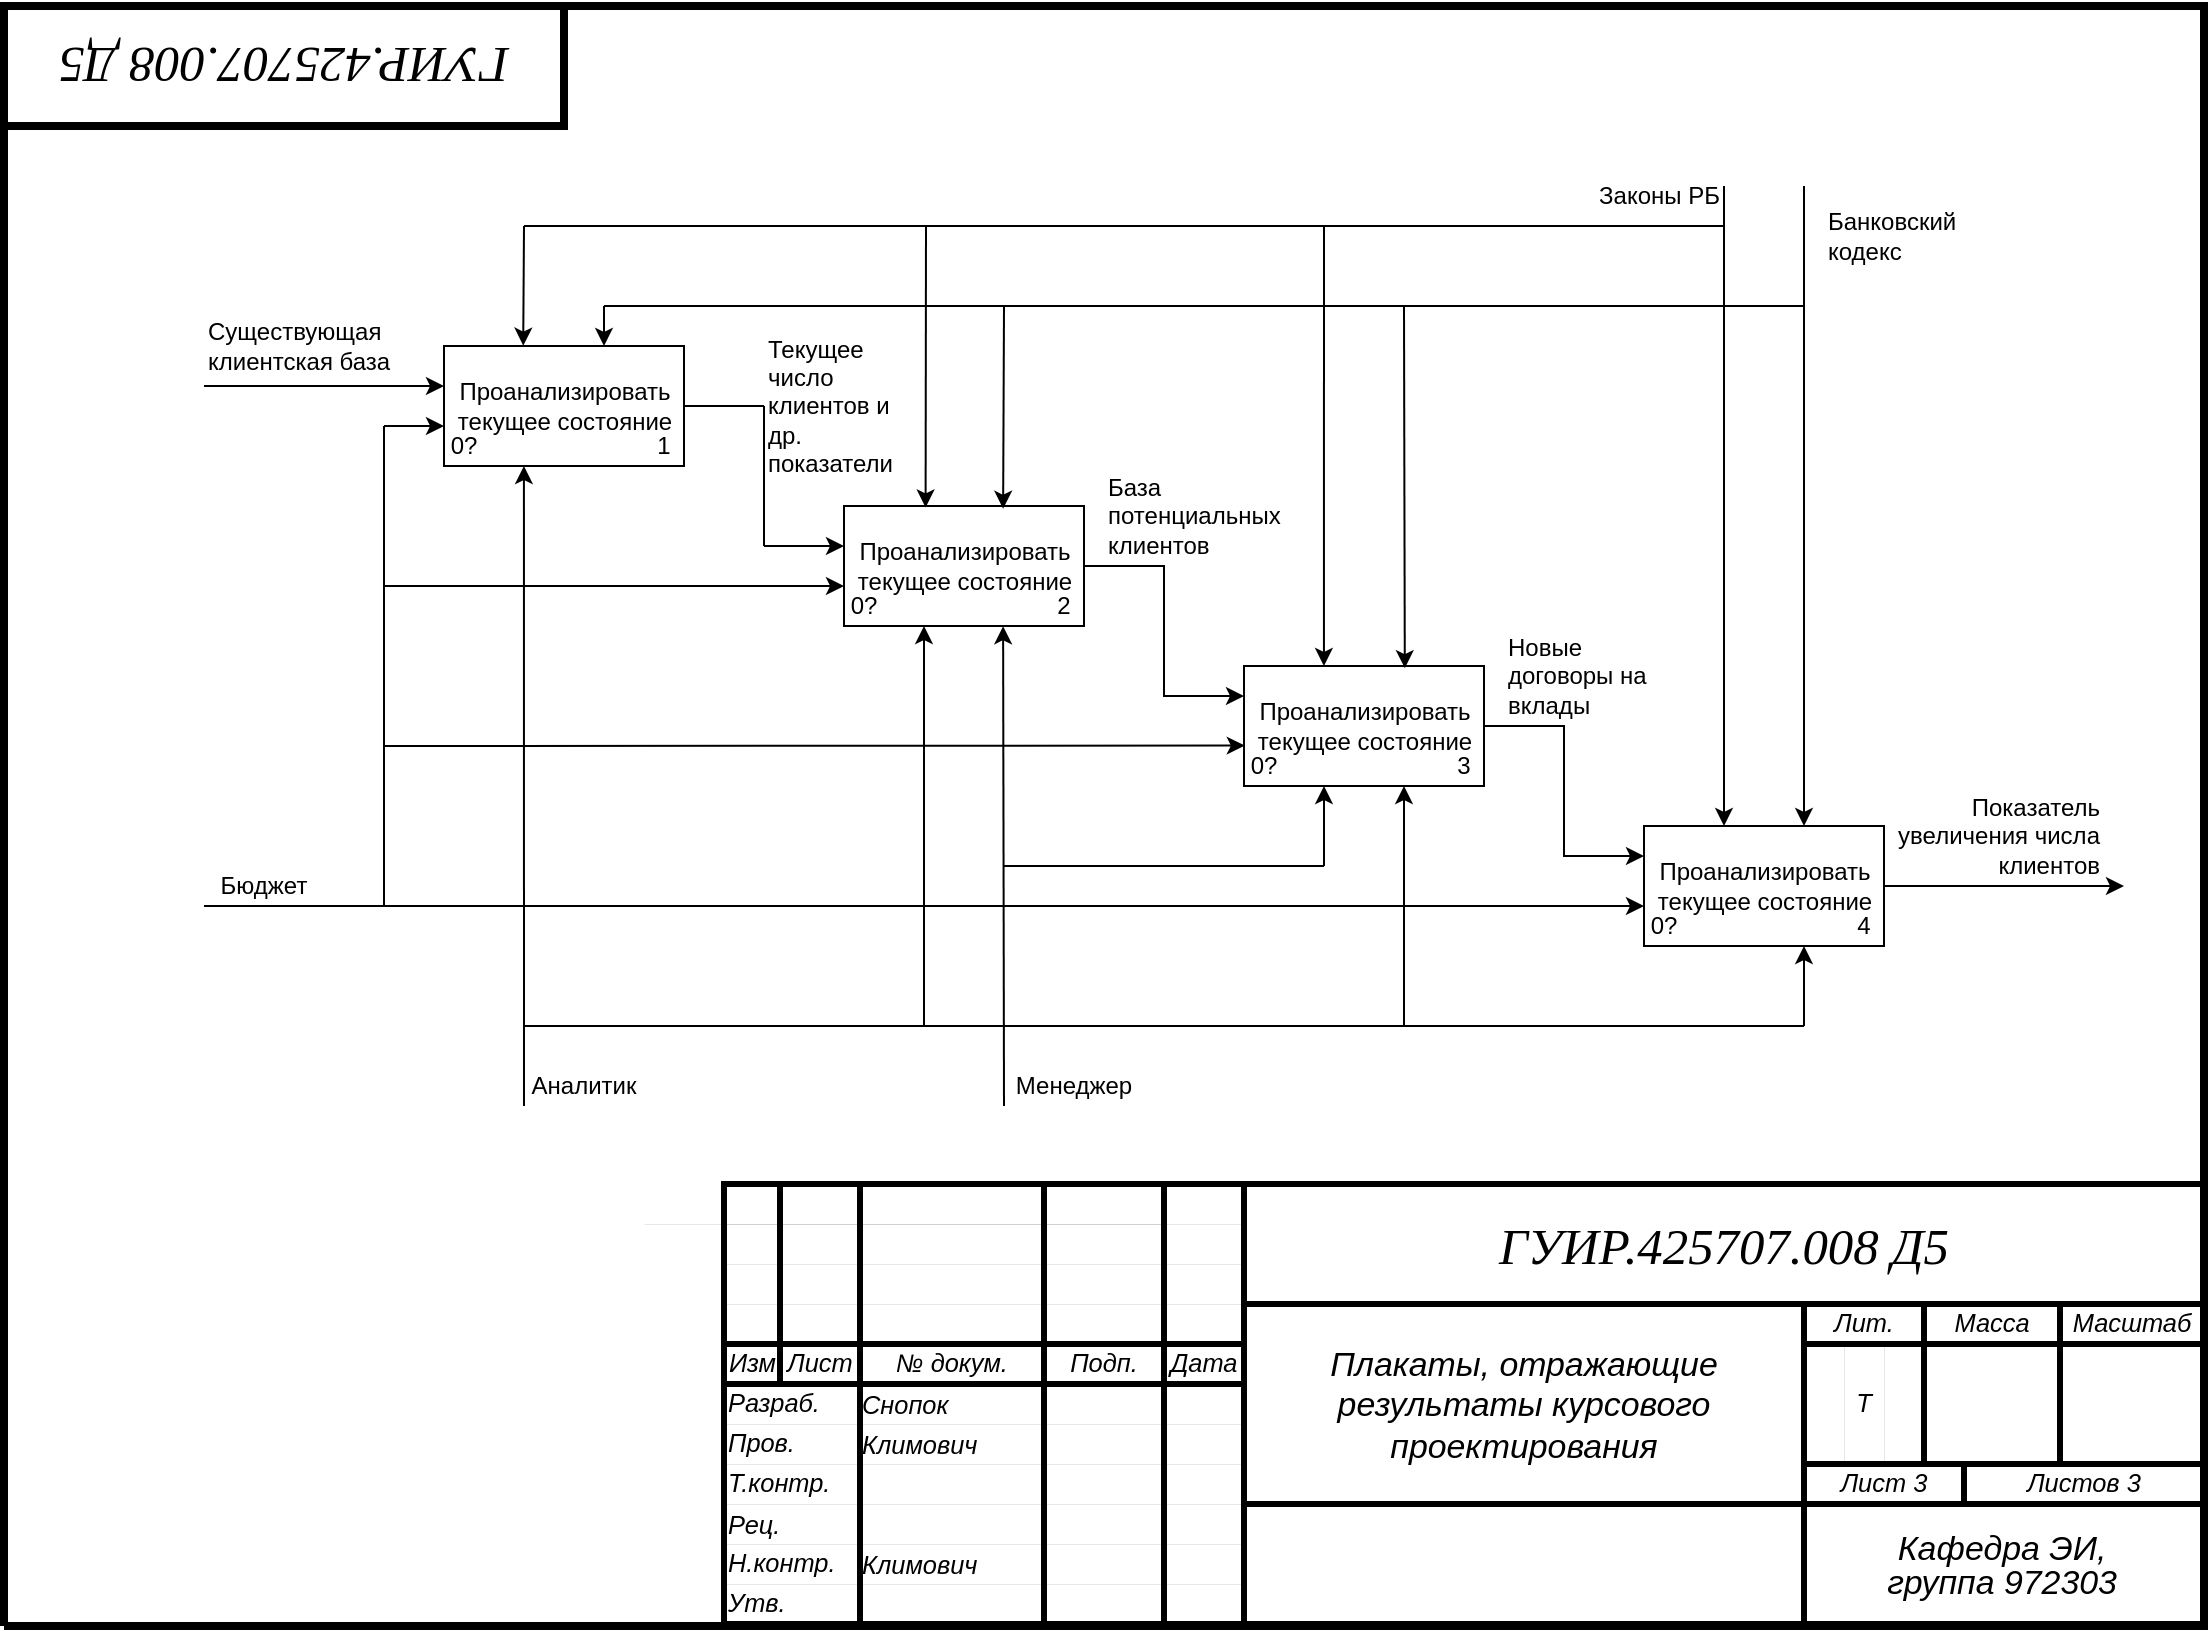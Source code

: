 <mxfile version="15.9.4" type="device"><diagram id="R7wk3NmvyACiA70p30vJ" name="Page-1"><mxGraphModel dx="1384" dy="772" grid="1" gridSize="10" guides="0" tooltips="1" connect="0" arrows="0" fold="1" page="1" pageScale="1" pageWidth="1169" pageHeight="827" math="0" shadow="0"><root><mxCell id="0"/><mxCell id="1" parent="0"/><mxCell id="ye1jVeQKJvwOzi8T1xtX-146" value="&lt;div style=&quot;font-size: 1px&quot;&gt;&lt;/div&gt;" style="verticalAlign=middle;align=center;vsdxID=1;fillColor=none;gradientColor=none;shape=stencil(nZBLDoAgDERP0z3SIyjew0SURgSD+Lu9kMZoXLhwN9O+tukAlrNpJg1SzDH4QW/URgNYgZTkjA4UkwJUgGXng+6DX1zLfmoymdXo17xh5zmRJ6Q42BWCfc2oJfdAr+Yv+AP9Cb7OJ3H/2JG1HNGz/84klThPVCc=);strokeColor=#000000;strokeWidth=4;labelBackgroundColor=none;rounded=0;html=1;whiteSpace=wrap;" vertex="1" parent="1"><mxGeometry x="60" y="10" width="1100" height="810" as="geometry"/></mxCell><mxCell id="ye1jVeQKJvwOzi8T1xtX-91" value="&lt;div style=&quot;font-size: 1px&quot;&gt;&lt;/div&gt;" style="vsdxID=16;edgeStyle=none;startArrow=none;endArrow=none;startSize=5;endSize=5;strokeWidth=0;strokeColor=#000000;spacingTop=-3;spacingBottom=-3;spacingLeft=-3;spacingRight=-3;verticalAlign=middle;html=1;labelBackgroundColor=none;rounded=0;align=center;" edge="1" parent="1"><mxGeometry relative="1" as="geometry"><mxPoint as="offset"/><Array as="points"/><mxPoint x="380.0" y="619" as="sourcePoint"/><mxPoint x="640.0" y="619" as="targetPoint"/></mxGeometry></mxCell><mxCell id="ye1jVeQKJvwOzi8T1xtX-5" value="Проанализировать&lt;br&gt;текущее состояние" style="html=1;connectable=0;" vertex="1" parent="1"><mxGeometry x="280" y="180" width="120" height="60" as="geometry"/></mxCell><mxCell id="ye1jVeQKJvwOzi8T1xtX-6" value="0?" style="text;html=1;strokeColor=none;fillColor=none;align=center;verticalAlign=middle;whiteSpace=wrap;rounded=0;" vertex="1" parent="1"><mxGeometry x="280" y="220" width="20" height="20" as="geometry"/></mxCell><mxCell id="ye1jVeQKJvwOzi8T1xtX-7" value="1" style="text;html=1;strokeColor=none;fillColor=none;align=center;verticalAlign=middle;whiteSpace=wrap;rounded=0;" vertex="1" parent="1"><mxGeometry x="380" y="220" width="20" height="20" as="geometry"/></mxCell><mxCell id="ye1jVeQKJvwOzi8T1xtX-33" style="edgeStyle=orthogonalEdgeStyle;rounded=0;orthogonalLoop=1;jettySize=auto;html=1;exitX=1;exitY=0.5;exitDx=0;exitDy=0;entryX=0;entryY=0.25;entryDx=0;entryDy=0;" edge="1" parent="1" source="ye1jVeQKJvwOzi8T1xtX-17" target="ye1jVeQKJvwOzi8T1xtX-20"><mxGeometry relative="1" as="geometry"/></mxCell><mxCell id="ye1jVeQKJvwOzi8T1xtX-17" value="Проанализировать&lt;br&gt;текущее состояние" style="html=1;allowArrows=0;connectable=0;" vertex="1" parent="1"><mxGeometry x="480" y="260" width="120" height="60" as="geometry"/></mxCell><mxCell id="ye1jVeQKJvwOzi8T1xtX-18" value="0?" style="text;html=1;strokeColor=none;fillColor=none;align=center;verticalAlign=middle;whiteSpace=wrap;rounded=0;connectable=0;" vertex="1" parent="1"><mxGeometry x="480" y="300" width="20" height="20" as="geometry"/></mxCell><mxCell id="ye1jVeQKJvwOzi8T1xtX-19" value="2" style="text;html=1;strokeColor=none;fillColor=none;align=center;verticalAlign=middle;whiteSpace=wrap;rounded=0;" vertex="1" parent="1"><mxGeometry x="580" y="300" width="20" height="20" as="geometry"/></mxCell><mxCell id="ye1jVeQKJvwOzi8T1xtX-34" style="edgeStyle=orthogonalEdgeStyle;rounded=0;orthogonalLoop=1;jettySize=auto;html=1;exitX=1;exitY=0.5;exitDx=0;exitDy=0;entryX=0;entryY=0.25;entryDx=0;entryDy=0;" edge="1" parent="1" source="ye1jVeQKJvwOzi8T1xtX-20" target="ye1jVeQKJvwOzi8T1xtX-23"><mxGeometry relative="1" as="geometry"><Array as="points"><mxPoint x="840" y="370"/><mxPoint x="840" y="435"/></Array></mxGeometry></mxCell><mxCell id="ye1jVeQKJvwOzi8T1xtX-20" value="Проанализировать&lt;br&gt;текущее состояние" style="html=1;connectable=0;" vertex="1" parent="1"><mxGeometry x="680" y="340" width="120" height="60" as="geometry"/></mxCell><mxCell id="ye1jVeQKJvwOzi8T1xtX-21" value="0?" style="text;html=1;strokeColor=none;fillColor=none;align=center;verticalAlign=middle;whiteSpace=wrap;rounded=0;connectable=0;" vertex="1" parent="1"><mxGeometry x="680" y="380" width="20" height="20" as="geometry"/></mxCell><mxCell id="ye1jVeQKJvwOzi8T1xtX-22" value="3" style="text;html=1;strokeColor=none;fillColor=none;align=center;verticalAlign=middle;whiteSpace=wrap;rounded=0;" vertex="1" parent="1"><mxGeometry x="780" y="380" width="20" height="20" as="geometry"/></mxCell><mxCell id="ye1jVeQKJvwOzi8T1xtX-35" style="edgeStyle=orthogonalEdgeStyle;rounded=0;orthogonalLoop=1;jettySize=auto;html=1;exitX=1;exitY=0.5;exitDx=0;exitDy=0;" edge="1" parent="1" source="ye1jVeQKJvwOzi8T1xtX-23"><mxGeometry relative="1" as="geometry"><mxPoint x="1120" y="450" as="targetPoint"/></mxGeometry></mxCell><mxCell id="ye1jVeQKJvwOzi8T1xtX-23" value="Проанализировать&lt;br&gt;текущее состояние" style="html=1;connectable=0;" vertex="1" parent="1"><mxGeometry x="880" y="420" width="120" height="60" as="geometry"/></mxCell><mxCell id="ye1jVeQKJvwOzi8T1xtX-24" value="0?" style="text;html=1;strokeColor=none;fillColor=none;align=center;verticalAlign=middle;whiteSpace=wrap;rounded=0;connectable=0;" vertex="1" parent="1"><mxGeometry x="880" y="460" width="20" height="20" as="geometry"/></mxCell><mxCell id="ye1jVeQKJvwOzi8T1xtX-25" value="4" style="text;html=1;strokeColor=none;fillColor=none;align=center;verticalAlign=middle;whiteSpace=wrap;rounded=0;" vertex="1" parent="1"><mxGeometry x="980" y="460" width="20" height="20" as="geometry"/></mxCell><mxCell id="ye1jVeQKJvwOzi8T1xtX-26" value="" style="endArrow=classic;html=1;rounded=0;" edge="1" parent="1"><mxGeometry width="50" height="50" relative="1" as="geometry"><mxPoint x="160" y="200" as="sourcePoint"/><mxPoint x="280" y="200" as="targetPoint"/></mxGeometry></mxCell><mxCell id="ye1jVeQKJvwOzi8T1xtX-29" value="Существующая&lt;br&gt;клиентская&amp;nbsp;база" style="text;html=1;strokeColor=none;fillColor=none;align=left;verticalAlign=middle;whiteSpace=wrap;rounded=0;" vertex="1" parent="1"><mxGeometry x="160" y="160" width="120" height="40" as="geometry"/></mxCell><mxCell id="ye1jVeQKJvwOzi8T1xtX-36" value="Показатель увеличения числа клиентов" style="text;html=1;strokeColor=none;fillColor=none;align=right;verticalAlign=middle;whiteSpace=wrap;rounded=0;" vertex="1" parent="1"><mxGeometry x="1000" y="400" width="110" height="50" as="geometry"/></mxCell><mxCell id="ye1jVeQKJvwOzi8T1xtX-37" value="" style="endArrow=classic;html=1;rounded=0;" edge="1" parent="1"><mxGeometry width="50" height="50" relative="1" as="geometry"><mxPoint x="920" y="100" as="sourcePoint"/><mxPoint x="920" y="420" as="targetPoint"/><Array as="points"><mxPoint x="920" y="380"/></Array></mxGeometry></mxCell><mxCell id="ye1jVeQKJvwOzi8T1xtX-38" value="" style="endArrow=none;html=1;rounded=0;" edge="1" parent="1"><mxGeometry width="50" height="50" relative="1" as="geometry"><mxPoint x="320" y="120" as="sourcePoint"/><mxPoint x="920" y="120" as="targetPoint"/></mxGeometry></mxCell><mxCell id="ye1jVeQKJvwOzi8T1xtX-39" value="" style="endArrow=classic;html=1;rounded=0;entryX=0.33;entryY=-0.003;entryDx=0;entryDy=0;entryPerimeter=0;" edge="1" parent="1" target="ye1jVeQKJvwOzi8T1xtX-5"><mxGeometry width="50" height="50" relative="1" as="geometry"><mxPoint x="320" y="120" as="sourcePoint"/><mxPoint x="615" y="220" as="targetPoint"/></mxGeometry></mxCell><mxCell id="ye1jVeQKJvwOzi8T1xtX-40" value="" style="endArrow=classic;html=1;rounded=0;entryX=0.34;entryY=0.012;entryDx=0;entryDy=0;entryPerimeter=0;" edge="1" parent="1" target="ye1jVeQKJvwOzi8T1xtX-17"><mxGeometry width="50" height="50" relative="1" as="geometry"><mxPoint x="521" y="120" as="sourcePoint"/><mxPoint x="615" y="220" as="targetPoint"/></mxGeometry></mxCell><mxCell id="ye1jVeQKJvwOzi8T1xtX-41" value="" style="endArrow=classic;html=1;rounded=0;entryX=0.333;entryY=0;entryDx=0;entryDy=0;entryPerimeter=0;" edge="1" parent="1" target="ye1jVeQKJvwOzi8T1xtX-20"><mxGeometry width="50" height="50" relative="1" as="geometry"><mxPoint x="720" y="120" as="sourcePoint"/><mxPoint x="675" y="240" as="targetPoint"/></mxGeometry></mxCell><mxCell id="ye1jVeQKJvwOzi8T1xtX-42" value="Законы РБ" style="text;html=1;strokeColor=none;fillColor=none;align=right;verticalAlign=middle;whiteSpace=wrap;rounded=0;" vertex="1" parent="1"><mxGeometry x="850" y="90" width="70" height="30" as="geometry"/></mxCell><mxCell id="ye1jVeQKJvwOzi8T1xtX-44" value="" style="endArrow=classic;html=1;rounded=0;" edge="1" parent="1"><mxGeometry width="50" height="50" relative="1" as="geometry"><mxPoint x="960" y="100" as="sourcePoint"/><mxPoint x="960" y="420" as="targetPoint"/></mxGeometry></mxCell><mxCell id="ye1jVeQKJvwOzi8T1xtX-45" value="Банковский кодекс" style="text;html=1;strokeColor=none;fillColor=none;align=left;verticalAlign=middle;whiteSpace=wrap;rounded=0;" vertex="1" parent="1"><mxGeometry x="970" y="110" width="70" height="30" as="geometry"/></mxCell><mxCell id="ye1jVeQKJvwOzi8T1xtX-46" value="Текущее число клиентов и др. показатели" style="text;html=1;strokeColor=none;fillColor=none;align=left;verticalAlign=middle;whiteSpace=wrap;rounded=0;" vertex="1" parent="1"><mxGeometry x="440" y="180" width="80" height="60" as="geometry"/></mxCell><mxCell id="ye1jVeQKJvwOzi8T1xtX-47" value="База потенциальных клиентов" style="text;html=1;strokeColor=none;fillColor=none;align=left;verticalAlign=middle;whiteSpace=wrap;rounded=0;" vertex="1" parent="1"><mxGeometry x="610" y="240" width="90" height="50" as="geometry"/></mxCell><mxCell id="ye1jVeQKJvwOzi8T1xtX-48" value="Новые договоры на вклады" style="text;html=1;strokeColor=none;fillColor=none;align=left;verticalAlign=middle;whiteSpace=wrap;rounded=0;" vertex="1" parent="1"><mxGeometry x="810" y="320" width="90" height="50" as="geometry"/></mxCell><mxCell id="ye1jVeQKJvwOzi8T1xtX-52" value="" style="endArrow=none;html=1;rounded=0;" edge="1" parent="1"><mxGeometry width="50" height="50" relative="1" as="geometry"><mxPoint x="360" y="160" as="sourcePoint"/><mxPoint x="960" y="160" as="targetPoint"/></mxGeometry></mxCell><mxCell id="ye1jVeQKJvwOzi8T1xtX-53" value="" style="endArrow=classic;html=1;rounded=0;" edge="1" parent="1"><mxGeometry width="50" height="50" relative="1" as="geometry"><mxPoint x="360" y="160" as="sourcePoint"/><mxPoint x="360" y="180" as="targetPoint"/></mxGeometry></mxCell><mxCell id="ye1jVeQKJvwOzi8T1xtX-54" value="" style="endArrow=classic;html=1;rounded=0;entryX=0.67;entryY=0.018;entryDx=0;entryDy=0;entryPerimeter=0;" edge="1" parent="1" target="ye1jVeQKJvwOzi8T1xtX-20"><mxGeometry width="50" height="50" relative="1" as="geometry"><mxPoint x="760" y="160" as="sourcePoint"/><mxPoint x="615" y="280" as="targetPoint"/></mxGeometry></mxCell><mxCell id="ye1jVeQKJvwOzi8T1xtX-55" value="" style="endArrow=classic;html=1;rounded=0;entryX=0.663;entryY=0.023;entryDx=0;entryDy=0;entryPerimeter=0;" edge="1" parent="1" target="ye1jVeQKJvwOzi8T1xtX-17"><mxGeometry width="50" height="50" relative="1" as="geometry"><mxPoint x="560" y="160" as="sourcePoint"/><mxPoint x="615" y="280" as="targetPoint"/></mxGeometry></mxCell><mxCell id="ye1jVeQKJvwOzi8T1xtX-56" value="" style="endArrow=classic;html=1;rounded=0;" edge="1" parent="1"><mxGeometry width="50" height="50" relative="1" as="geometry"><mxPoint x="160" y="460" as="sourcePoint"/><mxPoint x="880" y="460" as="targetPoint"/></mxGeometry></mxCell><mxCell id="ye1jVeQKJvwOzi8T1xtX-57" value="Бюджет" style="text;html=1;strokeColor=none;fillColor=none;align=center;verticalAlign=middle;whiteSpace=wrap;rounded=0;" vertex="1" parent="1"><mxGeometry x="160" y="440" width="60" height="20" as="geometry"/></mxCell><mxCell id="ye1jVeQKJvwOzi8T1xtX-58" value="" style="endArrow=classic;html=1;rounded=0;entryX=0;entryY=0;entryDx=0;entryDy=0;" edge="1" parent="1" target="ye1jVeQKJvwOzi8T1xtX-6"><mxGeometry width="50" height="50" relative="1" as="geometry"><mxPoint x="250" y="220" as="sourcePoint"/><mxPoint x="615" y="280" as="targetPoint"/></mxGeometry></mxCell><mxCell id="ye1jVeQKJvwOzi8T1xtX-59" value="" style="endArrow=none;html=1;rounded=0;" edge="1" parent="1"><mxGeometry width="50" height="50" relative="1" as="geometry"><mxPoint x="250" y="460" as="sourcePoint"/><mxPoint x="250" y="220" as="targetPoint"/></mxGeometry></mxCell><mxCell id="ye1jVeQKJvwOzi8T1xtX-60" value="" style="endArrow=classic;html=1;rounded=0;" edge="1" parent="1"><mxGeometry width="50" height="50" relative="1" as="geometry"><mxPoint x="250" y="300" as="sourcePoint"/><mxPoint x="480" y="300" as="targetPoint"/></mxGeometry></mxCell><mxCell id="ye1jVeQKJvwOzi8T1xtX-61" value="" style="endArrow=classic;html=1;rounded=0;entryX=0.02;entryY=-0.01;entryDx=0;entryDy=0;entryPerimeter=0;" edge="1" parent="1" target="ye1jVeQKJvwOzi8T1xtX-21"><mxGeometry width="50" height="50" relative="1" as="geometry"><mxPoint x="250" y="380" as="sourcePoint"/><mxPoint x="660" y="380" as="targetPoint"/></mxGeometry></mxCell><mxCell id="ye1jVeQKJvwOzi8T1xtX-63" value="" style="endArrow=classic;html=1;rounded=0;entryX=0.333;entryY=1;entryDx=0;entryDy=0;entryPerimeter=0;" edge="1" parent="1" target="ye1jVeQKJvwOzi8T1xtX-5"><mxGeometry width="50" height="50" relative="1" as="geometry"><mxPoint x="320" y="560" as="sourcePoint"/><mxPoint x="325" y="270" as="targetPoint"/></mxGeometry></mxCell><mxCell id="ye1jVeQKJvwOzi8T1xtX-64" value="" style="endArrow=none;html=1;rounded=0;" edge="1" parent="1"><mxGeometry width="50" height="50" relative="1" as="geometry"><mxPoint x="320" y="520" as="sourcePoint"/><mxPoint x="960" y="520" as="targetPoint"/></mxGeometry></mxCell><mxCell id="ye1jVeQKJvwOzi8T1xtX-65" value="" style="endArrow=classic;html=1;rounded=0;" edge="1" parent="1"><mxGeometry width="50" height="50" relative="1" as="geometry"><mxPoint x="960" y="520" as="sourcePoint"/><mxPoint x="960" y="480" as="targetPoint"/></mxGeometry></mxCell><mxCell id="ye1jVeQKJvwOzi8T1xtX-66" value="" style="endArrow=classic;html=1;rounded=0;" edge="1" parent="1"><mxGeometry width="50" height="50" relative="1" as="geometry"><mxPoint x="520" y="520" as="sourcePoint"/><mxPoint x="520" y="320" as="targetPoint"/><Array as="points"/></mxGeometry></mxCell><mxCell id="ye1jVeQKJvwOzi8T1xtX-67" value="" style="endArrow=classic;html=1;rounded=0;" edge="1" parent="1"><mxGeometry width="50" height="50" relative="1" as="geometry"><mxPoint x="760" y="520" as="sourcePoint"/><mxPoint x="760" y="400" as="targetPoint"/></mxGeometry></mxCell><mxCell id="ye1jVeQKJvwOzi8T1xtX-68" value="Аналитик" style="text;html=1;strokeColor=none;fillColor=none;align=center;verticalAlign=middle;whiteSpace=wrap;rounded=0;connectable=0;" vertex="1" parent="1"><mxGeometry x="320" y="540" width="60" height="20" as="geometry"/></mxCell><mxCell id="ye1jVeQKJvwOzi8T1xtX-69" value="" style="endArrow=classic;html=1;rounded=0;entryX=0.663;entryY=1.002;entryDx=0;entryDy=0;entryPerimeter=0;" edge="1" parent="1" target="ye1jVeQKJvwOzi8T1xtX-17"><mxGeometry width="50" height="50" relative="1" as="geometry"><mxPoint x="560" y="560" as="sourcePoint"/><mxPoint x="615" y="370" as="targetPoint"/></mxGeometry></mxCell><mxCell id="ye1jVeQKJvwOzi8T1xtX-70" value="Менеджер" style="text;html=1;strokeColor=none;fillColor=none;align=center;verticalAlign=middle;whiteSpace=wrap;rounded=0;connectable=0;" vertex="1" parent="1"><mxGeometry x="560" y="540" width="70" height="20" as="geometry"/></mxCell><mxCell id="ye1jVeQKJvwOzi8T1xtX-71" value="" style="endArrow=none;html=1;rounded=0;" edge="1" parent="1"><mxGeometry width="50" height="50" relative="1" as="geometry"><mxPoint x="560" y="440" as="sourcePoint"/><mxPoint x="720" y="440" as="targetPoint"/></mxGeometry></mxCell><mxCell id="ye1jVeQKJvwOzi8T1xtX-72" value="" style="endArrow=classic;html=1;rounded=0;" edge="1" parent="1"><mxGeometry width="50" height="50" relative="1" as="geometry"><mxPoint x="720" y="440" as="sourcePoint"/><mxPoint x="720" y="400" as="targetPoint"/></mxGeometry></mxCell><mxCell id="ye1jVeQKJvwOzi8T1xtX-143" value="" style="endArrow=none;html=1;rounded=0;" edge="1" parent="1"><mxGeometry width="50" height="50" relative="1" as="geometry"><mxPoint x="400" y="210" as="sourcePoint"/><mxPoint x="440" y="210" as="targetPoint"/></mxGeometry></mxCell><mxCell id="ye1jVeQKJvwOzi8T1xtX-144" value="" style="endArrow=none;html=1;rounded=0;" edge="1" parent="1"><mxGeometry width="50" height="50" relative="1" as="geometry"><mxPoint x="440" y="280" as="sourcePoint"/><mxPoint x="440" y="210" as="targetPoint"/></mxGeometry></mxCell><mxCell id="ye1jVeQKJvwOzi8T1xtX-145" value="" style="endArrow=classic;html=1;rounded=0;" edge="1" parent="1"><mxGeometry width="50" height="50" relative="1" as="geometry"><mxPoint x="440" y="280" as="sourcePoint"/><mxPoint x="480" y="280" as="targetPoint"/></mxGeometry></mxCell><mxCell id="ye1jVeQKJvwOzi8T1xtX-147" value="&lt;div style=&quot;font-size: 1px&quot;&gt;&lt;/div&gt;" style="verticalAlign=middle;align=center;vsdxID=5;fillColor=none;gradientColor=none;shape=stencil(nZBLDoAgDERP0z3SIyjew0SURgSD+Lu9kMZoXLhwN9O+tukAlrNpJg1SzDH4QW/URgNYgZTkjA4UkwJUgGXng+6DX1zLfmoymdXo17xh5zmRJ6Q42BWCfc2oJfdAr+Yv+AP9Cb7OJ3H/2JG1HNGz/84klThPVCc=);strokeColor=#000000;strokeWidth=3;spacingTop=-3;spacingBottom=-3;spacingLeft=-3;spacingRight=-3;labelBackgroundColor=none;rounded=0;html=1;whiteSpace=wrap;" vertex="1" parent="1"><mxGeometry x="420.0" y="599" width="740" height="220" as="geometry"/></mxCell><mxCell id="ye1jVeQKJvwOzi8T1xtX-148" style="vsdxID=6;edgeStyle=none;startArrow=none;endArrow=none;startSize=5;endSize=5;strokeWidth=3;strokeColor=#000000;spacingTop=-3;spacingBottom=-3;spacingLeft=-3;spacingRight=-3;verticalAlign=middle;html=1;labelBackgroundColor=none;rounded=0;" edge="1" parent="1"><mxGeometry relative="1" as="geometry"><Array as="points"/><mxPoint x="448.0" y="599" as="sourcePoint"/><mxPoint x="448.0" y="699" as="targetPoint"/></mxGeometry></mxCell><mxCell id="ye1jVeQKJvwOzi8T1xtX-149" value="&lt;div style=&quot;font-size: 1px&quot;&gt;&lt;/div&gt;" style="text;vsdxID=6;edgeStyle=none;startArrow=none;endArrow=none;startSize=5;endSize=5;strokeWidth=3;strokeColor=none;spacingTop=-3;spacingBottom=-3;spacingLeft=-3;spacingRight=-3;verticalAlign=middle;html=1;labelBackgroundColor=none;rounded=0;align=center;fillColor=none;gradientColor=none;whiteSpace=wrap;;html=1;;rotation=270;" vertex="1" parent="ye1jVeQKJvwOzi8T1xtX-148"><mxGeometry width="100" height="1" relative="1" as="geometry"><mxPoint x="-50" y="-0.5" as="offset"/></mxGeometry></mxCell><mxCell id="ye1jVeQKJvwOzi8T1xtX-150" style="vsdxID=7;edgeStyle=none;startArrow=none;endArrow=none;startSize=5;endSize=5;strokeWidth=3;strokeColor=#000000;spacingTop=-3;spacingBottom=-3;spacingLeft=-3;spacingRight=-3;verticalAlign=middle;html=1;labelBackgroundColor=none;rounded=0;" edge="1" parent="1"><mxGeometry relative="1" as="geometry"><Array as="points"/><mxPoint x="488.0" y="599" as="sourcePoint"/><mxPoint x="488.0" y="819" as="targetPoint"/></mxGeometry></mxCell><mxCell id="ye1jVeQKJvwOzi8T1xtX-151" value="&lt;div style=&quot;font-size: 1px&quot;&gt;&lt;/div&gt;" style="text;vsdxID=7;edgeStyle=none;startArrow=none;endArrow=none;startSize=5;endSize=5;strokeWidth=3;strokeColor=none;spacingTop=-3;spacingBottom=-3;spacingLeft=-3;spacingRight=-3;verticalAlign=middle;html=1;labelBackgroundColor=none;rounded=0;align=center;fillColor=none;gradientColor=none;whiteSpace=wrap;;html=1;;rotation=270;" vertex="1" parent="ye1jVeQKJvwOzi8T1xtX-150"><mxGeometry width="220" height="1" relative="1" as="geometry"><mxPoint x="-110" y="-0.5" as="offset"/></mxGeometry></mxCell><mxCell id="ye1jVeQKJvwOzi8T1xtX-152" style="vsdxID=8;edgeStyle=none;startArrow=none;endArrow=none;startSize=5;endSize=5;strokeWidth=3;strokeColor=#000000;spacingTop=-3;spacingBottom=-3;spacingLeft=-3;spacingRight=-3;verticalAlign=middle;html=1;labelBackgroundColor=none;rounded=0;" edge="1" parent="1"><mxGeometry relative="1" as="geometry"><Array as="points"/><mxPoint x="580.0" y="599" as="sourcePoint"/><mxPoint x="580.0" y="819" as="targetPoint"/></mxGeometry></mxCell><mxCell id="ye1jVeQKJvwOzi8T1xtX-153" value="&lt;div style=&quot;font-size: 1px&quot;&gt;&lt;/div&gt;" style="text;vsdxID=8;edgeStyle=none;startArrow=none;endArrow=none;startSize=5;endSize=5;strokeWidth=3;strokeColor=none;spacingTop=-3;spacingBottom=-3;spacingLeft=-3;spacingRight=-3;verticalAlign=middle;html=1;labelBackgroundColor=none;rounded=0;align=center;fillColor=none;gradientColor=none;whiteSpace=wrap;;html=1;;rotation=270;" vertex="1" parent="ye1jVeQKJvwOzi8T1xtX-152"><mxGeometry width="220" height="1" relative="1" as="geometry"><mxPoint x="-110" y="-0.5" as="offset"/></mxGeometry></mxCell><mxCell id="ye1jVeQKJvwOzi8T1xtX-154" style="vsdxID=9;edgeStyle=none;startArrow=none;endArrow=none;startSize=5;endSize=5;strokeWidth=3;strokeColor=#000000;spacingTop=-3;spacingBottom=-3;spacingLeft=-3;spacingRight=-3;verticalAlign=middle;html=1;labelBackgroundColor=none;rounded=0;" edge="1" parent="1"><mxGeometry relative="1" as="geometry"><Array as="points"/><mxPoint x="640.0" y="599" as="sourcePoint"/><mxPoint x="640.0" y="819" as="targetPoint"/></mxGeometry></mxCell><mxCell id="ye1jVeQKJvwOzi8T1xtX-155" value="&lt;div style=&quot;font-size: 1px&quot;&gt;&lt;/div&gt;" style="text;vsdxID=9;edgeStyle=none;startArrow=none;endArrow=none;startSize=5;endSize=5;strokeWidth=3;strokeColor=none;spacingTop=-3;spacingBottom=-3;spacingLeft=-3;spacingRight=-3;verticalAlign=middle;html=1;labelBackgroundColor=none;rounded=0;align=center;fillColor=none;gradientColor=none;whiteSpace=wrap;;html=1;;rotation=270;" vertex="1" parent="ye1jVeQKJvwOzi8T1xtX-154"><mxGeometry width="220" height="1" relative="1" as="geometry"><mxPoint x="-110" y="-0.5" as="offset"/></mxGeometry></mxCell><mxCell id="ye1jVeQKJvwOzi8T1xtX-156" style="vsdxID=10;edgeStyle=none;startArrow=none;endArrow=none;startSize=5;endSize=5;strokeWidth=3;strokeColor=#000000;spacingTop=-3;spacingBottom=-3;spacingLeft=-3;spacingRight=-3;verticalAlign=middle;html=1;labelBackgroundColor=none;rounded=0;" edge="1" parent="1"><mxGeometry relative="1" as="geometry"><Array as="points"/><mxPoint x="680.0" y="599" as="sourcePoint"/><mxPoint x="680.0" y="819" as="targetPoint"/></mxGeometry></mxCell><mxCell id="ye1jVeQKJvwOzi8T1xtX-157" value="&lt;div style=&quot;font-size: 1px&quot;&gt;&lt;/div&gt;" style="text;vsdxID=10;edgeStyle=none;startArrow=none;endArrow=none;startSize=5;endSize=5;strokeWidth=3;strokeColor=none;spacingTop=-3;spacingBottom=-3;spacingLeft=-3;spacingRight=-3;verticalAlign=middle;html=1;labelBackgroundColor=none;rounded=0;align=center;fillColor=none;gradientColor=none;whiteSpace=wrap;;html=1;;rotation=270;" vertex="1" parent="ye1jVeQKJvwOzi8T1xtX-156"><mxGeometry width="220" height="1" relative="1" as="geometry"><mxPoint x="-110" y="-0.5" as="offset"/></mxGeometry></mxCell><mxCell id="ye1jVeQKJvwOzi8T1xtX-158" value="&lt;div style=&quot;font-size: 1px&quot;&gt;&lt;/div&gt;" style="vsdxID=11;edgeStyle=none;startArrow=none;endArrow=none;startSize=5;endSize=5;strokeWidth=3;strokeColor=#000000;spacingTop=-3;spacingBottom=-3;spacingLeft=-3;spacingRight=-3;verticalAlign=middle;html=1;labelBackgroundColor=none;rounded=0;align=center;" edge="1" parent="1"><mxGeometry relative="1" as="geometry"><mxPoint as="offset"/><Array as="points"/><mxPoint x="680.0" y="659" as="sourcePoint"/><mxPoint x="1160" y="659" as="targetPoint"/></mxGeometry></mxCell><mxCell id="ye1jVeQKJvwOzi8T1xtX-159" value="&lt;div style=&quot;font-size: 1px&quot;&gt;&lt;/div&gt;" style="vsdxID=12;edgeStyle=none;startArrow=none;endArrow=none;startSize=5;endSize=5;strokeWidth=3;strokeColor=#000000;spacingTop=-3;spacingBottom=-3;spacingLeft=-3;spacingRight=-3;verticalAlign=middle;html=1;labelBackgroundColor=none;rounded=0;align=center;" edge="1" parent="1"><mxGeometry relative="1" as="geometry"><mxPoint as="offset"/><Array as="points"/><mxPoint x="420.0" y="699" as="sourcePoint"/><mxPoint x="680.0" y="699" as="targetPoint"/></mxGeometry></mxCell><mxCell id="ye1jVeQKJvwOzi8T1xtX-160" value="&lt;div style=&quot;font-size: 1px&quot;&gt;&lt;/div&gt;" style="vsdxID=13;edgeStyle=none;startArrow=none;endArrow=none;startSize=5;endSize=5;strokeWidth=3;strokeColor=#000000;spacingTop=-3;spacingBottom=-3;spacingLeft=-3;spacingRight=-3;verticalAlign=middle;html=1;labelBackgroundColor=none;rounded=0;align=center;" edge="1" parent="1"><mxGeometry relative="1" as="geometry"><mxPoint as="offset"/><Array as="points"/><mxPoint x="420.0" y="679" as="sourcePoint"/><mxPoint x="680.0" y="679" as="targetPoint"/></mxGeometry></mxCell><mxCell id="ye1jVeQKJvwOzi8T1xtX-161" value="&lt;div style=&quot;font-size: 1px&quot;&gt;&lt;/div&gt;" style="vsdxID=14;edgeStyle=none;startArrow=none;endArrow=none;startSize=5;endSize=5;strokeWidth=0;strokeColor=#000000;spacingTop=-3;spacingBottom=-3;spacingLeft=-3;spacingRight=-3;verticalAlign=middle;html=1;labelBackgroundColor=none;rounded=0;align=center;" edge="1" parent="1"><mxGeometry relative="1" as="geometry"><mxPoint as="offset"/><Array as="points"/><mxPoint x="420.0" y="659" as="sourcePoint"/><mxPoint x="680.0" y="659" as="targetPoint"/></mxGeometry></mxCell><mxCell id="ye1jVeQKJvwOzi8T1xtX-162" value="&lt;div style=&quot;font-size: 1px&quot;&gt;&lt;/div&gt;" style="vsdxID=15;edgeStyle=none;startArrow=none;endArrow=none;startSize=5;endSize=5;strokeWidth=0;strokeColor=#000000;spacingTop=-3;spacingBottom=-3;spacingLeft=-3;spacingRight=-3;verticalAlign=middle;html=1;labelBackgroundColor=none;rounded=0;align=center;" edge="1" parent="1"><mxGeometry relative="1" as="geometry"><mxPoint as="offset"/><Array as="points"/><mxPoint x="420.0" y="639" as="sourcePoint"/><mxPoint x="680.0" y="639" as="targetPoint"/></mxGeometry></mxCell><mxCell id="ye1jVeQKJvwOzi8T1xtX-163" value="&lt;div style=&quot;font-size: 1px&quot;&gt;&lt;/div&gt;" style="vsdxID=16;edgeStyle=none;startArrow=none;endArrow=none;startSize=5;endSize=5;strokeWidth=0;strokeColor=#000000;spacingTop=-3;spacingBottom=-3;spacingLeft=-3;spacingRight=-3;verticalAlign=middle;html=1;labelBackgroundColor=none;rounded=0;align=center;" edge="1" parent="1"><mxGeometry relative="1" as="geometry"><mxPoint as="offset"/><Array as="points"/><mxPoint x="420.0" y="619" as="sourcePoint"/><mxPoint x="680.0" y="619" as="targetPoint"/></mxGeometry></mxCell><mxCell id="ye1jVeQKJvwOzi8T1xtX-164" value="&lt;div style=&quot;font-size: 1px&quot;&gt;&lt;/div&gt;" style="vsdxID=17;edgeStyle=none;startArrow=none;endArrow=none;startSize=5;endSize=5;strokeWidth=0;strokeColor=#000000;spacingTop=-3;spacingBottom=-3;spacingLeft=-3;spacingRight=-3;verticalAlign=middle;html=1;labelBackgroundColor=none;rounded=0;align=center;" edge="1" parent="1"><mxGeometry relative="1" as="geometry"><mxPoint as="offset"/><Array as="points"/><mxPoint x="420.0" y="719" as="sourcePoint"/><mxPoint x="680.0" y="719" as="targetPoint"/></mxGeometry></mxCell><mxCell id="ye1jVeQKJvwOzi8T1xtX-165" value="&lt;div style=&quot;font-size: 1px&quot;&gt;&lt;/div&gt;" style="vsdxID=18;edgeStyle=none;startArrow=none;endArrow=none;startSize=5;endSize=5;strokeWidth=0;strokeColor=#000000;spacingTop=-3;spacingBottom=-3;spacingLeft=-3;spacingRight=-3;verticalAlign=middle;html=1;labelBackgroundColor=none;rounded=0;align=center;" edge="1" parent="1"><mxGeometry relative="1" as="geometry"><mxPoint as="offset"/><Array as="points"/><mxPoint x="420.0" y="739" as="sourcePoint"/><mxPoint x="680.0" y="739" as="targetPoint"/></mxGeometry></mxCell><mxCell id="ye1jVeQKJvwOzi8T1xtX-166" value="&lt;div style=&quot;font-size: 1px&quot;&gt;&lt;/div&gt;" style="vsdxID=19;edgeStyle=none;startArrow=none;endArrow=none;startSize=5;endSize=5;strokeWidth=0;strokeColor=#000000;spacingTop=-3;spacingBottom=-3;spacingLeft=-3;spacingRight=-3;verticalAlign=middle;html=1;labelBackgroundColor=none;rounded=0;align=center;" edge="1" parent="1"><mxGeometry relative="1" as="geometry"><mxPoint as="offset"/><Array as="points"/><mxPoint x="420.0" y="759" as="sourcePoint"/><mxPoint x="680.0" y="759" as="targetPoint"/></mxGeometry></mxCell><mxCell id="ye1jVeQKJvwOzi8T1xtX-167" value="&lt;div style=&quot;font-size: 1px&quot;&gt;&lt;/div&gt;" style="vsdxID=20;edgeStyle=none;startArrow=none;endArrow=none;startSize=5;endSize=5;strokeWidth=0;strokeColor=#000000;spacingTop=-3;spacingBottom=-3;spacingLeft=-3;spacingRight=-3;verticalAlign=middle;html=1;labelBackgroundColor=none;rounded=0;align=center;" edge="1" parent="1"><mxGeometry relative="1" as="geometry"><mxPoint as="offset"/><Array as="points"/><mxPoint x="420.0" y="779" as="sourcePoint"/><mxPoint x="680.0" y="779" as="targetPoint"/></mxGeometry></mxCell><mxCell id="ye1jVeQKJvwOzi8T1xtX-168" value="&lt;div style=&quot;font-size: 1px&quot;&gt;&lt;/div&gt;" style="vsdxID=21;edgeStyle=none;startArrow=none;endArrow=none;startSize=5;endSize=5;strokeWidth=0;strokeColor=#000000;spacingTop=-3;spacingBottom=-3;spacingLeft=-3;spacingRight=-3;verticalAlign=middle;html=1;labelBackgroundColor=none;rounded=0;align=center;" edge="1" parent="1"><mxGeometry relative="1" as="geometry"><mxPoint as="offset"/><Array as="points"/><mxPoint x="420.0" y="799" as="sourcePoint"/><mxPoint x="680.0" y="799" as="targetPoint"/></mxGeometry></mxCell><mxCell id="ye1jVeQKJvwOzi8T1xtX-169" value="&lt;div style=&quot;font-size: 1px&quot;&gt;&lt;/div&gt;" style="vsdxID=22;edgeStyle=none;startArrow=none;endArrow=none;startSize=5;endSize=5;strokeWidth=3;strokeColor=#000000;spacingTop=-3;spacingBottom=-3;spacingLeft=-3;spacingRight=-3;verticalAlign=middle;html=1;labelBackgroundColor=none;rounded=0;align=center;" edge="1" parent="1"><mxGeometry relative="1" as="geometry"><mxPoint as="offset"/><Array as="points"/><mxPoint x="680.0" y="759" as="sourcePoint"/><mxPoint x="1160" y="759" as="targetPoint"/></mxGeometry></mxCell><mxCell id="ye1jVeQKJvwOzi8T1xtX-170" style="vsdxID=23;edgeStyle=none;startArrow=none;endArrow=none;startSize=5;endSize=5;strokeWidth=3;strokeColor=#000000;spacingTop=-3;spacingBottom=-3;spacingLeft=-3;spacingRight=-3;verticalAlign=middle;html=1;labelBackgroundColor=none;rounded=0;" edge="1" parent="1"><mxGeometry relative="1" as="geometry"><Array as="points"/><mxPoint x="960.0" y="659" as="sourcePoint"/><mxPoint x="960.0" y="759" as="targetPoint"/></mxGeometry></mxCell><mxCell id="ye1jVeQKJvwOzi8T1xtX-171" value="&lt;div style=&quot;font-size: 1px&quot;&gt;&lt;/div&gt;" style="text;vsdxID=23;edgeStyle=none;startArrow=none;endArrow=none;startSize=5;endSize=5;strokeWidth=3;strokeColor=none;spacingTop=-3;spacingBottom=-3;spacingLeft=-3;spacingRight=-3;verticalAlign=middle;html=1;labelBackgroundColor=none;rounded=0;align=center;fillColor=none;gradientColor=none;whiteSpace=wrap;;html=1;;rotation=270;" vertex="1" parent="ye1jVeQKJvwOzi8T1xtX-170"><mxGeometry width="100" height="1" relative="1" as="geometry"><mxPoint x="-50" y="-0.5" as="offset"/></mxGeometry></mxCell><mxCell id="ye1jVeQKJvwOzi8T1xtX-172" value="&lt;div style=&quot;font-size: 1px&quot;&gt;&lt;/div&gt;" style="vsdxID=24;edgeStyle=none;startArrow=none;endArrow=none;startSize=5;endSize=5;strokeWidth=3;strokeColor=#000000;spacingTop=-3;spacingBottom=-3;spacingLeft=-3;spacingRight=-3;verticalAlign=middle;html=1;labelBackgroundColor=none;rounded=0;align=center;" edge="1" parent="1"><mxGeometry relative="1" as="geometry"><mxPoint as="offset"/><Array as="points"/><mxPoint x="960.0" y="679" as="sourcePoint"/><mxPoint x="1160" y="679" as="targetPoint"/></mxGeometry></mxCell><mxCell id="ye1jVeQKJvwOzi8T1xtX-173" value="&lt;div style=&quot;font-size: 1px&quot;&gt;&lt;/div&gt;" style="vsdxID=25;edgeStyle=none;startArrow=none;endArrow=none;startSize=5;endSize=5;strokeWidth=3;strokeColor=#000000;spacingTop=-3;spacingBottom=-3;spacingLeft=-3;spacingRight=-3;verticalAlign=middle;html=1;labelBackgroundColor=none;rounded=0;align=center;" edge="1" parent="1"><mxGeometry relative="1" as="geometry"><mxPoint as="offset"/><Array as="points"/><mxPoint x="960.0" y="739" as="sourcePoint"/><mxPoint x="1160" y="739" as="targetPoint"/></mxGeometry></mxCell><mxCell id="ye1jVeQKJvwOzi8T1xtX-174" style="vsdxID=26;edgeStyle=none;startArrow=none;endArrow=none;startSize=5;endSize=5;strokeWidth=3;strokeColor=#000000;spacingTop=-3;spacingBottom=-3;spacingLeft=-3;spacingRight=-3;verticalAlign=middle;html=1;labelBackgroundColor=none;rounded=0;" edge="1" parent="1"><mxGeometry relative="1" as="geometry"><Array as="points"/><mxPoint x="1020.0" y="659" as="sourcePoint"/><mxPoint x="1020.0" y="739" as="targetPoint"/></mxGeometry></mxCell><mxCell id="ye1jVeQKJvwOzi8T1xtX-175" value="&lt;div style=&quot;font-size: 1px&quot;&gt;&lt;/div&gt;" style="text;vsdxID=26;edgeStyle=none;startArrow=none;endArrow=none;startSize=5;endSize=5;strokeWidth=3;strokeColor=none;spacingTop=-3;spacingBottom=-3;spacingLeft=-3;spacingRight=-3;verticalAlign=middle;html=1;labelBackgroundColor=none;rounded=0;align=center;fillColor=none;gradientColor=none;whiteSpace=wrap;;html=1;;rotation=270;" vertex="1" parent="ye1jVeQKJvwOzi8T1xtX-174"><mxGeometry width="80" height="1" relative="1" as="geometry"><mxPoint x="-40" y="-0.5" as="offset"/></mxGeometry></mxCell><mxCell id="ye1jVeQKJvwOzi8T1xtX-176" style="vsdxID=27;edgeStyle=none;startArrow=none;endArrow=none;startSize=5;endSize=5;strokeWidth=0;strokeColor=#000000;spacingTop=-3;spacingBottom=-3;spacingLeft=-3;spacingRight=-3;verticalAlign=middle;html=1;labelBackgroundColor=none;rounded=0;" edge="1" parent="1"><mxGeometry relative="1" as="geometry"><Array as="points"/><mxPoint x="980.0" y="679" as="sourcePoint"/><mxPoint x="980.0" y="739" as="targetPoint"/></mxGeometry></mxCell><mxCell id="ye1jVeQKJvwOzi8T1xtX-177" value="&lt;div style=&quot;font-size: 1px&quot;&gt;&lt;/div&gt;" style="text;vsdxID=27;edgeStyle=none;startArrow=none;endArrow=none;startSize=5;endSize=5;strokeWidth=0;strokeColor=none;spacingTop=-3;spacingBottom=-3;spacingLeft=-3;spacingRight=-3;verticalAlign=middle;html=1;labelBackgroundColor=none;rounded=0;align=center;fillColor=none;gradientColor=none;whiteSpace=wrap;;html=1;;rotation=270;" vertex="1" parent="ye1jVeQKJvwOzi8T1xtX-176"><mxGeometry width="60" height="1" relative="1" as="geometry"><mxPoint x="-30" y="-0.5" as="offset"/></mxGeometry></mxCell><mxCell id="ye1jVeQKJvwOzi8T1xtX-178" style="vsdxID=28;edgeStyle=none;startArrow=none;endArrow=none;startSize=5;endSize=5;strokeWidth=0;strokeColor=#000000;spacingTop=-3;spacingBottom=-3;spacingLeft=-3;spacingRight=-3;verticalAlign=middle;html=1;labelBackgroundColor=none;rounded=0;" edge="1" parent="1"><mxGeometry relative="1" as="geometry"><Array as="points"/><mxPoint x="1000.0" y="679" as="sourcePoint"/><mxPoint x="1000.0" y="739" as="targetPoint"/></mxGeometry></mxCell><mxCell id="ye1jVeQKJvwOzi8T1xtX-179" value="&lt;div style=&quot;font-size: 1px&quot;&gt;&lt;/div&gt;" style="text;vsdxID=28;edgeStyle=none;startArrow=none;endArrow=none;startSize=5;endSize=5;strokeWidth=0;strokeColor=none;spacingTop=-3;spacingBottom=-3;spacingLeft=-3;spacingRight=-3;verticalAlign=middle;html=1;labelBackgroundColor=none;rounded=0;align=center;fillColor=none;gradientColor=none;whiteSpace=wrap;;html=1;;rotation=270;" vertex="1" parent="ye1jVeQKJvwOzi8T1xtX-178"><mxGeometry width="60" height="1" relative="1" as="geometry"><mxPoint x="-30" y="-0.5" as="offset"/></mxGeometry></mxCell><mxCell id="ye1jVeQKJvwOzi8T1xtX-180" style="vsdxID=29;edgeStyle=none;startArrow=none;endArrow=none;startSize=5;endSize=5;strokeWidth=3;strokeColor=#000000;spacingTop=-3;spacingBottom=-3;spacingLeft=-3;spacingRight=-3;verticalAlign=middle;html=1;labelBackgroundColor=none;rounded=0;" edge="1" parent="1"><mxGeometry relative="1" as="geometry"><Array as="points"/><mxPoint x="1088" y="659" as="sourcePoint"/><mxPoint x="1088" y="739" as="targetPoint"/></mxGeometry></mxCell><mxCell id="ye1jVeQKJvwOzi8T1xtX-181" value="&lt;div style=&quot;font-size: 1px&quot;&gt;&lt;/div&gt;" style="text;vsdxID=29;edgeStyle=none;startArrow=none;endArrow=none;startSize=5;endSize=5;strokeWidth=3;strokeColor=none;spacingTop=-3;spacingBottom=-3;spacingLeft=-3;spacingRight=-3;verticalAlign=middle;html=1;labelBackgroundColor=none;rounded=0;align=center;fillColor=none;gradientColor=none;whiteSpace=wrap;;html=1;;rotation=270;" vertex="1" parent="ye1jVeQKJvwOzi8T1xtX-180"><mxGeometry width="80" height="1" relative="1" as="geometry"><mxPoint x="-40" y="-0.5" as="offset"/></mxGeometry></mxCell><mxCell id="ye1jVeQKJvwOzi8T1xtX-182" style="vsdxID=30;edgeStyle=none;startArrow=none;endArrow=none;startSize=5;endSize=5;strokeWidth=3;strokeColor=#000000;spacingTop=-3;spacingBottom=-3;spacingLeft=-3;spacingRight=-3;verticalAlign=middle;html=1;labelBackgroundColor=none;rounded=0;" edge="1" parent="1"><mxGeometry relative="1" as="geometry"><Array as="points"/><mxPoint x="1040" y="739" as="sourcePoint"/><mxPoint x="1040" y="759" as="targetPoint"/></mxGeometry></mxCell><mxCell id="ye1jVeQKJvwOzi8T1xtX-183" value="&lt;div style=&quot;font-size: 1px&quot;&gt;&lt;/div&gt;" style="text;vsdxID=30;edgeStyle=none;startArrow=none;endArrow=none;startSize=5;endSize=5;strokeWidth=3;strokeColor=none;spacingTop=-3;spacingBottom=-3;spacingLeft=-3;spacingRight=-3;verticalAlign=middle;html=1;labelBackgroundColor=none;rounded=0;align=center;fillColor=none;gradientColor=none;whiteSpace=wrap;;html=1;;rotation=270;" vertex="1" parent="ye1jVeQKJvwOzi8T1xtX-182"><mxGeometry width="20" height="1" relative="1" as="geometry"><mxPoint x="-10" y="-0.5" as="offset"/></mxGeometry></mxCell><mxCell id="ye1jVeQKJvwOzi8T1xtX-184" style="vsdxID=31;edgeStyle=none;startArrow=none;endArrow=none;startSize=5;endSize=5;strokeWidth=3;strokeColor=#000000;spacingTop=-3;spacingBottom=-3;spacingLeft=-3;spacingRight=-3;verticalAlign=middle;html=1;labelBackgroundColor=none;rounded=0;" edge="1" parent="1"><mxGeometry relative="1" as="geometry"><Array as="points"/><mxPoint x="960.0" y="759" as="sourcePoint"/><mxPoint x="960.0" y="819" as="targetPoint"/></mxGeometry></mxCell><mxCell id="ye1jVeQKJvwOzi8T1xtX-185" value="&lt;div style=&quot;font-size: 1px&quot;&gt;&lt;/div&gt;" style="text;vsdxID=31;edgeStyle=none;startArrow=none;endArrow=none;startSize=5;endSize=5;strokeWidth=3;strokeColor=none;spacingTop=-3;spacingBottom=-3;spacingLeft=-3;spacingRight=-3;verticalAlign=middle;html=1;labelBackgroundColor=none;rounded=0;align=center;fillColor=none;gradientColor=none;whiteSpace=wrap;;html=1;;rotation=270;" vertex="1" parent="ye1jVeQKJvwOzi8T1xtX-184"><mxGeometry width="60" height="1" relative="1" as="geometry"><mxPoint x="-30" y="-0.5" as="offset"/></mxGeometry></mxCell><mxCell id="ye1jVeQKJvwOzi8T1xtX-186" value="&lt;div style=&quot;font-size: 1px&quot;&gt;&lt;p style=&quot;align:center;margin-left:0;margin-right:0;margin-top:0px;margin-bottom:0px;text-indent:0;valign:middle;direction:ltr;&quot;&gt;&lt;font style=&quot;font-size:12.7px;font-family:Arial;color:#000000;direction:ltr;letter-spacing:0px;line-height:120%;opacity:1&quot;&gt;&lt;i&gt;Изм.&lt;br/&gt;&lt;/i&gt;&lt;/font&gt;&lt;/p&gt;&lt;/div&gt;" style="verticalAlign=middle;align=center;vsdxID=32;fillColor=none;gradientColor=none;shape=stencil(nZBLDoAgDERP0z3SIyjew0SURgSD+Lu9kMZoXLhwN9O+tukAlrNpJg1SzDH4QW/URgNYgZTkjA4UkwJUgGXng+6DX1zLfmoymdXo17xh5zmRJ6Q42BWCfc2oJfdAr+Yv+AP9Cb7OJ3H/2JG1HNGz/84klThPVCc=);strokeColor=none;strokeWidth=3;spacingTop=-3;spacingBottom=-3;spacingLeft=-3;spacingRight=-3;labelBackgroundColor=none;rounded=0;html=1;whiteSpace=wrap;" vertex="1" parent="1"><mxGeometry x="420.0" y="679" width="32" height="20" as="geometry"/></mxCell><mxCell id="ye1jVeQKJvwOzi8T1xtX-187" value="&lt;div style=&quot;font-size: 1px&quot;&gt;&lt;font style=&quot;font-size:12.7px;font-family:Arial;color:#000000;direction:ltr;letter-spacing:0px;line-height:120%;opacity:1&quot;&gt;&lt;i&gt;Лист&lt;br/&gt;&lt;/i&gt;&lt;/font&gt;&lt;/div&gt;" style="verticalAlign=middle;align=center;vsdxID=33;fillColor=none;gradientColor=none;shape=stencil(nZBLDoAgDERP0z3SIyjew0SURgSD+Lu9kMZoXLhwN9O+tukAlrNpJg1SzDH4QW/URgNYgZTkjA4UkwJUgGXng+6DX1zLfmoymdXo17xh5zmRJ6Q42BWCfc2oJfdAr+Yv+AP9Cb7OJ3H/2JG1HNGz/84klThPVCc=);strokeColor=none;strokeWidth=3;spacingTop=-3;spacingBottom=-3;spacingLeft=-3;spacingRight=-3;labelBackgroundColor=none;rounded=0;html=1;whiteSpace=wrap;" vertex="1" parent="1"><mxGeometry x="448.0" y="679" width="40" height="20" as="geometry"/></mxCell><mxCell id="ye1jVeQKJvwOzi8T1xtX-188" value="&lt;div style=&quot;font-size: 1px&quot;&gt;&lt;p style=&quot;align:left;margin-left:0;margin-right:0;margin-top:0px;margin-bottom:0px;text-indent:0;valign:middle;direction:ltr;&quot;&gt;&lt;font style=&quot;font-size:12.7px;font-family:Arial;color:#000000;direction:ltr;letter-spacing:0px;line-height:120%;opacity:1&quot;&gt;&lt;i&gt;Разраб.&lt;br/&gt;&lt;/i&gt;&lt;/font&gt;&lt;/p&gt;&lt;/div&gt;" style="verticalAlign=middle;align=left;vsdxID=34;fillColor=none;gradientColor=none;shape=stencil(nZBLDoAgDERP0z3SIyjew0SURgSD+Lu9kMZoXLhwN9O+tukAlrNpJg1SzDH4QW/URgNYgZTkjA4UkwJUgGXng+6DX1zLfmoymdXo17xh5zmRJ6Q42BWCfc2oJfdAr+Yv+AP9Cb7OJ3H/2JG1HNGz/84klThPVCc=);strokeColor=none;strokeWidth=3;spacingTop=-3;spacingBottom=-3;spacingLeft=-3;spacingRight=-3;labelBackgroundColor=none;rounded=0;html=1;whiteSpace=wrap;" vertex="1" parent="1"><mxGeometry x="423.0" y="699" width="64" height="20" as="geometry"/></mxCell><mxCell id="ye1jVeQKJvwOzi8T1xtX-189" value="&lt;div style=&quot;font-size: 1px&quot;&gt;&lt;p style=&quot;align:left;margin-left:0;margin-right:0;margin-top:0px;margin-bottom:0px;text-indent:0;valign:middle;direction:ltr;&quot;&gt;&lt;font style=&quot;font-size:12.7px;font-family:Arial;color:#000000;direction:ltr;letter-spacing:0px;line-height:120%;opacity:1&quot;&gt;&lt;i&gt;Пров.&lt;br/&gt;&lt;/i&gt;&lt;/font&gt;&lt;/p&gt;&lt;/div&gt;" style="verticalAlign=middle;align=left;vsdxID=35;fillColor=none;gradientColor=none;shape=stencil(nZBLDoAgDERP0z3SIyjew0SURgSD+Lu9kMZoXLhwN9O+tukAlrNpJg1SzDH4QW/URgNYgZTkjA4UkwJUgGXng+6DX1zLfmoymdXo17xh5zmRJ6Q42BWCfc2oJfdAr+Yv+AP9Cb7OJ3H/2JG1HNGz/84klThPVCc=);strokeColor=none;strokeWidth=3;spacingTop=-3;spacingBottom=-3;spacingLeft=-3;spacingRight=-3;labelBackgroundColor=none;rounded=0;html=1;whiteSpace=wrap;" vertex="1" parent="1"><mxGeometry x="423.0" y="719" width="64" height="20" as="geometry"/></mxCell><mxCell id="ye1jVeQKJvwOzi8T1xtX-190" value="&lt;div style=&quot;font-size: 1px&quot;&gt;&lt;p style=&quot;align:left;margin-left:0;margin-right:0;margin-top:0px;margin-bottom:0px;text-indent:0;valign:middle;direction:ltr;&quot;&gt;&lt;font style=&quot;font-size:12.7px;font-family:Arial;color:#000000;direction:ltr;letter-spacing:0px;line-height:120%;opacity:1&quot;&gt;&lt;i&gt;Т.контр.&lt;br/&gt;&lt;/i&gt;&lt;/font&gt;&lt;/p&gt;&lt;/div&gt;" style="verticalAlign=middle;align=left;vsdxID=36;fillColor=none;gradientColor=none;shape=stencil(nZBLDoAgDERP0z3SIyjew0SURgSD+Lu9kMZoXLhwN9O+tukAlrNpJg1SzDH4QW/URgNYgZTkjA4UkwJUgGXng+6DX1zLfmoymdXo17xh5zmRJ6Q42BWCfc2oJfdAr+Yv+AP9Cb7OJ3H/2JG1HNGz/84klThPVCc=);strokeColor=none;strokeWidth=3;spacingTop=-3;spacingBottom=-3;spacingLeft=-3;spacingRight=-3;labelBackgroundColor=none;rounded=0;html=1;whiteSpace=wrap;" vertex="1" parent="1"><mxGeometry x="423.0" y="739" width="64" height="20" as="geometry"/></mxCell><mxCell id="ye1jVeQKJvwOzi8T1xtX-191" value="&lt;div style=&quot;font-size: 1px&quot;&gt;&lt;p style=&quot;align:left;margin-left:0;margin-right:0;margin-top:0px;margin-bottom:0px;text-indent:0;valign:middle;direction:ltr;&quot;&gt;&lt;font style=&quot;font-size:12.7px;font-family:Arial;color:#000000;direction:ltr;letter-spacing:0px;line-height:120%;opacity:1&quot;&gt;&lt;i&gt;Н.контр.&lt;br/&gt;&lt;/i&gt;&lt;/font&gt;&lt;/p&gt;&lt;/div&gt;" style="verticalAlign=middle;align=left;vsdxID=37;fillColor=none;gradientColor=none;shape=stencil(nZBLDoAgDERP0z3SIyjew0SURgSD+Lu9kMZoXLhwN9O+tukAlrNpJg1SzDH4QW/URgNYgZTkjA4UkwJUgGXng+6DX1zLfmoymdXo17xh5zmRJ6Q42BWCfc2oJfdAr+Yv+AP9Cb7OJ3H/2JG1HNGz/84klThPVCc=);strokeColor=none;strokeWidth=3;spacingTop=-3;spacingBottom=-3;spacingLeft=-3;spacingRight=-3;labelBackgroundColor=none;rounded=0;html=1;whiteSpace=wrap;" vertex="1" parent="1"><mxGeometry x="423.0" y="779" width="64" height="20" as="geometry"/></mxCell><mxCell id="ye1jVeQKJvwOzi8T1xtX-192" value="&lt;div style=&quot;font-size: 1px&quot;&gt;&lt;font style=&quot;font-size:12.7px;font-family:Arial;color:#000000;direction:ltr;letter-spacing:0px;line-height:120%;opacity:1&quot;&gt;&lt;i&gt;№ докум.&lt;br/&gt;&lt;/i&gt;&lt;/font&gt;&lt;/div&gt;" style="verticalAlign=middle;align=center;vsdxID=38;fillColor=none;gradientColor=none;shape=stencil(nZBLDoAgDERP0z3SIyjew0SURgSD+Lu9kMZoXLhwN9O+tukAlrNpJg1SzDH4QW/URgNYgZTkjA4UkwJUgGXng+6DX1zLfmoymdXo17xh5zmRJ6Q42BWCfc2oJfdAr+Yv+AP9Cb7OJ3H/2JG1HNGz/84klThPVCc=);strokeColor=none;strokeWidth=3;spacingTop=-3;spacingBottom=-3;spacingLeft=-3;spacingRight=-3;labelBackgroundColor=none;rounded=0;html=1;whiteSpace=wrap;" vertex="1" parent="1"><mxGeometry x="488.0" y="679" width="92" height="20" as="geometry"/></mxCell><mxCell id="ye1jVeQKJvwOzi8T1xtX-193" value="&lt;div style=&quot;font-size: 1px&quot;&gt;&lt;font style=&quot;font-size:12.7px;font-family:Arial;color:#000000;direction:ltr;letter-spacing:0px;line-height:120%;opacity:1&quot;&gt;&lt;i&gt;Подп.&lt;br/&gt;&lt;/i&gt;&lt;/font&gt;&lt;/div&gt;" style="verticalAlign=middle;align=center;vsdxID=39;fillColor=none;gradientColor=none;shape=stencil(nZBLDoAgDERP0z3SIyjew0SURgSD+Lu9kMZoXLhwN9O+tukAlrNpJg1SzDH4QW/URgNYgZTkjA4UkwJUgGXng+6DX1zLfmoymdXo17xh5zmRJ6Q42BWCfc2oJfdAr+Yv+AP9Cb7OJ3H/2JG1HNGz/84klThPVCc=);strokeColor=none;strokeWidth=3;spacingTop=-3;spacingBottom=-3;spacingLeft=-3;spacingRight=-3;labelBackgroundColor=none;rounded=0;html=1;whiteSpace=wrap;" vertex="1" parent="1"><mxGeometry x="580.0" y="679" width="60" height="20" as="geometry"/></mxCell><mxCell id="ye1jVeQKJvwOzi8T1xtX-194" value="&lt;div style=&quot;font-size: 1px&quot;&gt;&lt;font style=&quot;font-size:12.7px;font-family:Arial;color:#000000;direction:ltr;letter-spacing:0px;line-height:120%;opacity:1&quot;&gt;&lt;i&gt;Дата&lt;br/&gt;&lt;/i&gt;&lt;/font&gt;&lt;/div&gt;" style="verticalAlign=middle;align=center;vsdxID=40;fillColor=none;gradientColor=none;shape=stencil(nZBLDoAgDERP0z3SIyjew0SURgSD+Lu9kMZoXLhwN9O+tukAlrNpJg1SzDH4QW/URgNYgZTkjA4UkwJUgGXng+6DX1zLfmoymdXo17xh5zmRJ6Q42BWCfc2oJfdAr+Yv+AP9Cb7OJ3H/2JG1HNGz/84klThPVCc=);strokeColor=none;strokeWidth=3;spacingTop=-3;spacingBottom=-3;spacingLeft=-3;spacingRight=-3;labelBackgroundColor=none;rounded=0;html=1;whiteSpace=wrap;" vertex="1" parent="1"><mxGeometry x="638.0" y="679" width="44" height="20" as="geometry"/></mxCell><mxCell id="ye1jVeQKJvwOzi8T1xtX-195" value="&lt;div style=&quot;font-size: 1px&quot;&gt;&lt;font style=&quot;font-size:12.7px;font-family:Arial;color:#000000;direction:ltr;letter-spacing:0px;line-height:120%;opacity:1&quot;&gt;&lt;i&gt;Лит.&lt;br/&gt;&lt;/i&gt;&lt;/font&gt;&lt;/div&gt;" style="verticalAlign=middle;align=center;vsdxID=45;fillColor=none;gradientColor=none;shape=stencil(nZBLDoAgDERP0z3SIyjew0SURgSD+Lu9kMZoXLhwN9O+tukAlrNpJg1SzDH4QW/URgNYgZTkjA4UkwJUgGXng+6DX1zLfmoymdXo17xh5zmRJ6Q42BWCfc2oJfdAr+Yv+AP9Cb7OJ3H/2JG1HNGz/84klThPVCc=);strokeColor=none;strokeWidth=3;spacingTop=-3;spacingBottom=-3;spacingLeft=-3;spacingRight=-3;labelBackgroundColor=none;rounded=0;html=1;whiteSpace=wrap;" vertex="1" parent="1"><mxGeometry x="960.0" y="659" width="60" height="20" as="geometry"/></mxCell><mxCell id="ye1jVeQKJvwOzi8T1xtX-196" value="&lt;div style=&quot;font-size: 1px&quot;&gt;&lt;font style=&quot;font-size:12.7px;font-family:Arial;color:#000000;direction:ltr;letter-spacing:0px;line-height:120%;opacity:1&quot;&gt;&lt;i&gt;Масса&lt;br/&gt;&lt;/i&gt;&lt;/font&gt;&lt;/div&gt;" style="verticalAlign=middle;align=center;vsdxID=46;fillColor=none;gradientColor=none;shape=stencil(nZBLDoAgDERP0z3SIyjew0SURgSD+Lu9kMZoXLhwN9O+tukAlrNpJg1SzDH4QW/URgNYgZTkjA4UkwJUgGXng+6DX1zLfmoymdXo17xh5zmRJ6Q42BWCfc2oJfdAr+Yv+AP9Cb7OJ3H/2JG1HNGz/84klThPVCc=);strokeColor=none;strokeWidth=3;spacingTop=-3;spacingBottom=-3;spacingLeft=-3;spacingRight=-3;labelBackgroundColor=none;rounded=0;html=1;whiteSpace=wrap;" vertex="1" parent="1"><mxGeometry x="1020.0" y="659" width="68" height="20" as="geometry"/></mxCell><mxCell id="ye1jVeQKJvwOzi8T1xtX-197" value="&lt;div style=&quot;font-size: 1px&quot;&gt;&lt;font style=&quot;font-size:12.7px;font-family:Arial;color:#000000;direction:ltr;letter-spacing:0px;line-height:120%;opacity:1&quot;&gt;&lt;i&gt;Масштаб&lt;br/&gt;&lt;/i&gt;&lt;/font&gt;&lt;/div&gt;" style="verticalAlign=middle;align=center;vsdxID=47;fillColor=none;gradientColor=none;shape=stencil(nZBLDoAgDERP0z3SIyjew0SURgSD+Lu9kMZoXLhwN9O+tukAlrNpJg1SzDH4QW/URgNYgZTkjA4UkwJUgGXng+6DX1zLfmoymdXo17xh5zmRJ6Q42BWCfc2oJfdAr+Yv+AP9Cb7OJ3H/2JG1HNGz/84klThPVCc=);strokeColor=none;strokeWidth=3;spacingTop=-3;spacingBottom=-3;spacingLeft=-3;spacingRight=-3;labelBackgroundColor=none;rounded=0;html=1;whiteSpace=wrap;" vertex="1" parent="1"><mxGeometry x="1088" y="659" width="72" height="20" as="geometry"/></mxCell><mxCell id="ye1jVeQKJvwOzi8T1xtX-198" value="&lt;div style=&quot;font-size: 1px&quot;&gt;&lt;p style=&quot;align:center;margin-left:0;margin-right:0;margin-top:0px;margin-bottom:0px;text-indent:0;valign:middle;direction:ltr;&quot;&gt;&lt;font style=&quot;font-size:12.7px;font-family:Arial;color:#000000;direction:ltr;letter-spacing:0px;line-height:120%;opacity:1&quot;&gt;&lt;i&gt;Лист &lt;/i&gt;&lt;/font&gt;&lt;font style=&quot;font-size:12.7px;font-family:Arial;color:#000000;direction:ltr;letter-spacing:0px;line-height:120%;opacity:1&quot;&gt;&lt;i&gt;3&lt;br/&gt;&lt;/i&gt;&lt;/font&gt;&lt;/p&gt;&lt;/div&gt;" style="verticalAlign=middle;align=center;vsdxID=48;fillColor=none;gradientColor=none;shape=stencil(nZBLDoAgDERP0z3SIyjew0SURgSD+Lu9kMZoXLhwN9O+tukAlrNpJg1SzDH4QW/URgNYgZTkjA4UkwJUgGXng+6DX1zLfmoymdXo17xh5zmRJ6Q42BWCfc2oJfdAr+Yv+AP9Cb7OJ3H/2JG1HNGz/84klThPVCc=);strokeColor=none;strokeWidth=3;spacingTop=-3;spacingBottom=-3;spacingLeft=-3;spacingRight=-3;labelBackgroundColor=none;rounded=0;html=1;whiteSpace=wrap;" vertex="1" parent="1"><mxGeometry x="960.0" y="739" width="80" height="20" as="geometry"/></mxCell><mxCell id="ye1jVeQKJvwOzi8T1xtX-199" value="&lt;div style=&quot;font-size: 1px&quot;&gt;&lt;font style=&quot;font-size:12.7px;font-family:Arial;color:#000000;direction:ltr;letter-spacing:0px;line-height:120%;opacity:1&quot;&gt;&lt;i&gt;Листов 3&lt;br/&gt;&lt;/i&gt;&lt;/font&gt;&lt;/div&gt;" style="verticalAlign=middle;align=center;vsdxID=49;fillColor=none;gradientColor=none;shape=stencil(nZBLDoAgDERP0z3SIyjew0SURgSD+Lu9kMZoXLhwN9O+tukAlrNpJg1SzDH4QW/URgNYgZTkjA4UkwJUgGXng+6DX1zLfmoymdXo17xh5zmRJ6Q42BWCfc2oJfdAr+Yv+AP9Cb7OJ3H/2JG1HNGz/84klThPVCc=);strokeColor=none;strokeWidth=3;spacingTop=-3;spacingBottom=-3;spacingLeft=-3;spacingRight=-3;labelBackgroundColor=none;rounded=0;html=1;whiteSpace=wrap;" vertex="1" parent="1"><mxGeometry x="1040" y="739" width="120" height="20" as="geometry"/></mxCell><mxCell id="ye1jVeQKJvwOzi8T1xtX-200" value="&lt;div style=&quot;font-size: 1px&quot;&gt;&lt;font style=&quot;font-size:12.7px;font-family:Arial;color:#000000;direction:ltr;letter-spacing:0px;line-height:120%;opacity:1&quot;&gt;&lt;i&gt;Т&lt;br/&gt;&lt;/i&gt;&lt;/font&gt;&lt;/div&gt;" style="verticalAlign=middle;align=center;vsdxID=50;fillColor=none;gradientColor=none;shape=stencil(nZBLDoAgDERP0z3SIyjew0SURgSD+Lu9kMZoXLhwN9O+tukAlrNpJg1SzDH4QW/URgNYgZTkjA4UkwJUgGXng+6DX1zLfmoymdXo17xh5zmRJ6Q42BWCfc2oJfdAr+Yv+AP9Cb7OJ3H/2JG1HNGz/84klThPVCc=);strokeColor=none;strokeWidth=3;spacingTop=-3;spacingBottom=-3;spacingLeft=-3;spacingRight=-3;labelBackgroundColor=none;rounded=0;html=1;whiteSpace=wrap;" vertex="1" parent="1"><mxGeometry x="980.0" y="679" width="20" height="60" as="geometry"/></mxCell><mxCell id="ye1jVeQKJvwOzi8T1xtX-201" value="&lt;div style=&quot;font-size: 1px&quot;&gt;&lt;p style=&quot;align:left;margin-left:0;margin-right:0;margin-top:0px;margin-bottom:0px;text-indent:0;valign:middle;direction:ltr;&quot;&gt;&lt;font style=&quot;font-size:12.7px;font-family:Arial;color:#000000;direction:ltr;letter-spacing:0px;line-height:120%;opacity:1&quot;&gt;&lt;i&gt;Утв.&lt;br/&gt;&lt;/i&gt;&lt;/font&gt;&lt;/p&gt;&lt;/div&gt;" style="verticalAlign=middle;align=left;vsdxID=52;fillColor=none;gradientColor=none;shape=stencil(nZBLDoAgDERP0z3SIyjew0SURgSD+Lu9kMZoXLhwN9O+tukAlrNpJg1SzDH4QW/URgNYgZTkjA4UkwJUgGXng+6DX1zLfmoymdXo17xh5zmRJ6Q42BWCfc2oJfdAr+Yv+AP9Cb7OJ3H/2JG1HNGz/84klThPVCc=);strokeColor=none;strokeWidth=3;spacingTop=-3;spacingBottom=-3;spacingLeft=-3;spacingRight=-3;labelBackgroundColor=none;rounded=0;html=1;whiteSpace=wrap;" vertex="1" parent="1"><mxGeometry x="423.0" y="799" width="64" height="20" as="geometry"/></mxCell><mxCell id="ye1jVeQKJvwOzi8T1xtX-202" value="&lt;div style=&quot;font-size: 1px&quot;&gt;&lt;p style=&quot;align:center;margin-left:0;margin-right:0;margin-top:0px;margin-bottom:0px;text-indent:0;valign:middle;direction:ltr;&quot;&gt;&lt;font style=&quot;font-size:25.4px;font-family:Times New Roman;color:#000000;direction:ltr;letter-spacing:0px;line-height:120%;opacity:1&quot;&gt;&lt;i&gt;ГУИР.&lt;/i&gt;&lt;/font&gt;&lt;font style=&quot;font-size:25.4px;font-family:Times New Roman;color:#000000;direction:ltr;letter-spacing:0px;line-height:120%;opacity:1&quot;&gt;&lt;i&gt;425&lt;/i&gt;&lt;/font&gt;&lt;font style=&quot;font-size:25.4px;font-family:Times New Roman;color:#000000;direction:ltr;letter-spacing:0px;line-height:120%;opacity:1&quot;&gt;&lt;i&gt;707.&lt;/i&gt;&lt;/font&gt;&lt;font style=&quot;font-size:25.4px;font-family:Times New Roman;color:#000000;direction:ltr;letter-spacing:0px;line-height:120%;opacity:1&quot;&gt;&lt;i&gt;00&lt;/i&gt;&lt;/font&gt;&lt;font style=&quot;font-size:25.4px;font-family:Times New Roman;color:#000000;direction:ltr;letter-spacing:0px;line-height:120%;opacity:1&quot;&gt;&lt;i&gt;8 Д5&lt;/i&gt;&lt;/font&gt;&lt;font style=&quot;font-size:16.93px;font-family:Times New Roman CYR;color:#000000;direction:ltr;letter-spacing:0px;line-height:120%;opacity:1&quot;&gt;&lt;i&gt;&lt;b&gt;&lt;br/&gt;&lt;/b&gt;&lt;/i&gt;&lt;/font&gt;&lt;/p&gt;&lt;/div&gt;" style="verticalAlign=middle;align=center;vsdxID=43;rotation=180;fillColor=#FFFFFF;gradientColor=none;shape=stencil(nZBLDoAgDERP0z3SIyjew0SURgSD+Lu9kMZoXLhwN9O+tukAlrNpJg1SzDH4QW/URgNYgZTkjA4UkwJUgGXng+6DX1zLfmoymdXo17xh5zmRJ6Q42BWCfc2oJfdAr+Yv+AP9Cb7OJ3H/2JG1HNGz/84klThPVCc=);strokeColor=#000000;strokeWidth=4;labelBackgroundColor=none;rounded=0;html=1;whiteSpace=wrap;" vertex="1" parent="1"><mxGeometry x="60" y="10" width="280" height="60" as="geometry"/></mxCell><mxCell id="ye1jVeQKJvwOzi8T1xtX-203" value="&lt;div style=&quot;font-size: 1px&quot;&gt;&lt;p style=&quot;align:left;margin-left:0;margin-right:0;margin-top:0px;margin-bottom:0px;text-indent:0;valign:middle;direction:ltr;&quot;&gt;&lt;font style=&quot;font-size:12.7px;font-family:Arial;color:#000000;direction:ltr;letter-spacing:0px;line-height:120%;opacity:1&quot;&gt;&lt;i&gt;Рец.&lt;br/&gt;&lt;/i&gt;&lt;/font&gt;&lt;/p&gt;&lt;/div&gt;" style="verticalAlign=middle;align=left;vsdxID=54;fillColor=none;gradientColor=none;strokeColor=none;labelBackgroundColor=none;rounded=0;html=1;whiteSpace=wrap;" vertex="1" parent="1"><mxGeometry x="420.0" y="760" width="76" height="20" as="geometry"/></mxCell><mxCell id="ye1jVeQKJvwOzi8T1xtX-204" value="&lt;div style=&quot;font-size: 1px&quot;&gt;&lt;p style=&quot;margin-left: 0 ; margin-right: 0 ; margin-top: 0px ; margin-bottom: 0px ; text-indent: 0 ; direction: ltr&quot;&gt;&lt;font style=&quot;font-size: 12.7px ; font-family: &amp;#34;arial&amp;#34; ; color: #000000 ; direction: ltr ; letter-spacing: 0px ; line-height: 120% ; opacity: 1&quot;&gt;&lt;i&gt;Снопок&lt;br&gt;&lt;/i&gt;&lt;/font&gt;&lt;/p&gt;&lt;/div&gt;" style="verticalAlign=middle;align=left;vsdxID=55;fillColor=none;gradientColor=none;shape=stencil(nZBLDoAgDERP0z3SIyjew0SURgSD+Lu9kMZoXLhwN9O+tukAlrNpJg1SzDH4QW/URgNYgZTkjA4UkwJUgGXng+6DX1zLfmoymdXo17xh5zmRJ6Q42BWCfc2oJfdAr+Yv+AP9Cb7OJ3H/2JG1HNGz/84klThPVCc=);strokeColor=none;strokeWidth=3;spacingTop=-3;spacingBottom=-3;spacingLeft=-3;spacingRight=-3;labelBackgroundColor=none;rounded=0;html=1;whiteSpace=wrap;" vertex="1" parent="1"><mxGeometry x="490.0" y="700" width="88" height="20" as="geometry"/></mxCell><mxCell id="ye1jVeQKJvwOzi8T1xtX-205" value="&lt;div style=&quot;font-size: 1px&quot;&gt;&lt;p style=&quot;margin-left: 0 ; margin-right: 0 ; margin-top: 0px ; margin-bottom: 0px ; text-indent: 0 ; direction: ltr&quot;&gt;&lt;font style=&quot;font-size: 12.7px ; font-family: &amp;#34;arial&amp;#34; ; color: #000000 ; direction: ltr ; letter-spacing: 0px ; line-height: 120% ; opacity: 1&quot;&gt;&lt;i&gt;Климович&lt;br&gt;&lt;/i&gt;&lt;/font&gt;&lt;/p&gt;&lt;/div&gt;" style="verticalAlign=middle;align=left;vsdxID=56;fillColor=none;gradientColor=none;shape=stencil(nZBLDoAgDERP0z3SIyjew0SURgSD+Lu9kMZoXLhwN9O+tukAlrNpJg1SzDH4QW/URgNYgZTkjA4UkwJUgGXng+6DX1zLfmoymdXo17xh5zmRJ6Q42BWCfc2oJfdAr+Yv+AP9Cb7OJ3H/2JG1HNGz/84klThPVCc=);strokeColor=none;strokeWidth=3;spacingTop=-3;spacingBottom=-3;spacingLeft=-3;spacingRight=-3;labelBackgroundColor=none;rounded=0;html=1;whiteSpace=wrap;" vertex="1" parent="1"><mxGeometry x="490.0" y="720" width="85" height="20" as="geometry"/></mxCell><mxCell id="ye1jVeQKJvwOzi8T1xtX-206" value="&lt;div style=&quot;font-size: 1px&quot;&gt;&lt;p style=&quot;margin-left: 0 ; margin-right: 0 ; margin-top: 0px ; margin-bottom: 0px ; text-indent: 0 ; direction: ltr&quot;&gt;&lt;font style=&quot;font-size: 12.7px ; font-family: &amp;#34;arial&amp;#34; ; color: #000000 ; direction: ltr ; letter-spacing: 0px ; line-height: 120% ; opacity: 1&quot;&gt;&lt;i&gt;Климович&lt;br&gt;&lt;/i&gt;&lt;/font&gt;&lt;/p&gt;&lt;/div&gt;" style="verticalAlign=middle;align=left;vsdxID=59;fillColor=none;gradientColor=none;shape=stencil(nZBLDoAgDERP0z3SIyjew0SURgSD+Lu9kMZoXLhwN9O+tukAlrNpJg1SzDH4QW/URgNYgZTkjA4UkwJUgGXng+6DX1zLfmoymdXo17xh5zmRJ6Q42BWCfc2oJfdAr+Yv+AP9Cb7OJ3H/2JG1HNGz/84klThPVCc=);strokeColor=none;strokeWidth=3;spacingTop=-3;spacingBottom=-3;spacingLeft=-3;spacingRight=-3;labelBackgroundColor=none;rounded=0;html=1;whiteSpace=wrap;" vertex="1" parent="1"><mxGeometry x="490.0" y="780" width="79" height="20" as="geometry"/></mxCell><mxCell id="ye1jVeQKJvwOzi8T1xtX-207" value="&lt;div style=&quot;font-size: 1px&quot;&gt;&lt;p style=&quot;align:center;margin-left:0;margin-right:0;margin-top:0px;margin-bottom:0px;text-indent:0;valign:middle;direction:ltr;&quot;&gt;&lt;font style=&quot;font-size:25.4px;font-family:Times New Roman;color:#000000;direction:ltr;letter-spacing:0px;line-height:120%;opacity:1&quot;&gt;&lt;i&gt;ГУИР.&lt;/i&gt;&lt;/font&gt;&lt;font style=&quot;font-size:25.4px;font-family:Times New Roman;color:#000000;direction:ltr;letter-spacing:0px;line-height:120%;opacity:1&quot;&gt;&lt;i&gt;425&lt;/i&gt;&lt;/font&gt;&lt;font style=&quot;font-size:25.4px;font-family:Times New Roman;color:#000000;direction:ltr;letter-spacing:0px;line-height:120%;opacity:1&quot;&gt;&lt;i&gt;707.&lt;/i&gt;&lt;/font&gt;&lt;font style=&quot;font-size:25.4px;font-family:Times New Roman;color:#000000;direction:ltr;letter-spacing:0px;line-height:120%;opacity:1&quot;&gt;&lt;i&gt;00&lt;/i&gt;&lt;/font&gt;&lt;font style=&quot;font-size:25.4px;font-family:Times New Roman;color:#000000;direction:ltr;letter-spacing:0px;line-height:120%;opacity:1&quot;&gt;&lt;i&gt;8 Д5&lt;br/&gt;&lt;/i&gt;&lt;/font&gt;&lt;/p&gt;&lt;/div&gt;" style="verticalAlign=middle;align=center;vsdxID=61;fillColor=none;gradientColor=none;shape=stencil(nZBLDoAgDERP0z3SIyjew0SURgSD+Lu9kMZoXLhwN9O+tukAlrNpJg1SzDH4QW/URgNYgZTkjA4UkwJUgGXng+6DX1zLfmoymdXo17xh5zmRJ6Q42BWCfc2oJfdAr+Yv+AP9Cb7OJ3H/2JG1HNGz/84klThPVCc=);strokeColor=none;labelBackgroundColor=none;rounded=0;html=1;whiteSpace=wrap;" vertex="1" parent="1"><mxGeometry x="684.0" y="600" width="472" height="60" as="geometry"/></mxCell><mxCell id="ye1jVeQKJvwOzi8T1xtX-208" value="&lt;div style=&quot;font-size: 1px&quot;&gt;&lt;p style=&quot;margin-left: 10 ; margin-right: 0 ; margin-top: 0px ; margin-bottom: 0px ; text-indent: 0 ; direction: ltr&quot;&gt;&lt;font style=&quot;font-size: 16.93px ; font-family: &amp;#34;arial&amp;#34; ; color: #000000 ; direction: ltr ; letter-spacing: 0px ; line-height: 120% ; opacity: 1&quot;&gt;&lt;i&gt;Плакаты, отражающие результаты курсового проектирования&lt;br&gt;&lt;/i&gt;&lt;/font&gt;&lt;/p&gt;&lt;/div&gt;" style="verticalAlign=middle;align=center;vsdxID=63;fillColor=none;gradientColor=none;shape=stencil(nZBLDoAgDERP0z3SIyjew0SURgSD+Lu9kMZoXLhwN9O+tukAlrNpJg1SzDH4QW/URgNYgZTkjA4UkwJUgGXng+6DX1zLfmoymdXo17xh5zmRJ6Q42BWCfc2oJfdAr+Yv+AP9Cb7OJ3H/2JG1HNGz/84klThPVCc=);strokeColor=none;labelBackgroundColor=none;rounded=0;html=1;whiteSpace=wrap;" vertex="1" parent="1"><mxGeometry x="684.0" y="660" width="272" height="100" as="geometry"/></mxCell><mxCell id="ye1jVeQKJvwOzi8T1xtX-209" value="&lt;div style=&quot;font-size: 1px&quot;&gt;&lt;p style=&quot;margin-left: 0 ; margin-right: 0 ; margin-top: 0px ; margin-bottom: 0px ; text-indent: 0 ; direction: ltr&quot;&gt;&lt;font style=&quot;font-size: 16.93px ; font-family: &amp;#34;arial&amp;#34; ; color: #000000 ; direction: ltr ; letter-spacing: 0px ; line-height: 100% ; opacity: 1&quot;&gt;&lt;i&gt;Кафедра ЭИ,&lt;br&gt;группа 972303&lt;br&gt;&lt;/i&gt;&lt;/font&gt;&lt;/p&gt;&lt;/div&gt;" style="verticalAlign=middle;align=center;vsdxID=64;fillColor=none;gradientColor=none;shape=stencil(nZBLDoAgDERP0z3SIyjew0SURgSD+Lu9kMZoXLhwN9O+tukAlrNpJg1SzDH4QW/URgNYgZTkjA4UkwJUgGXng+6DX1zLfmoymdXo17xh5zmRJ6Q42BWCfc2oJfdAr+Yv+AP9Cb7OJ3H/2JG1HNGz/84klThPVCc=);strokeColor=none;labelBackgroundColor=none;rounded=0;html=1;whiteSpace=wrap;" vertex="1" parent="1"><mxGeometry x="962.0" y="760" width="194" height="60" as="geometry"/></mxCell></root></mxGraphModel></diagram></mxfile>